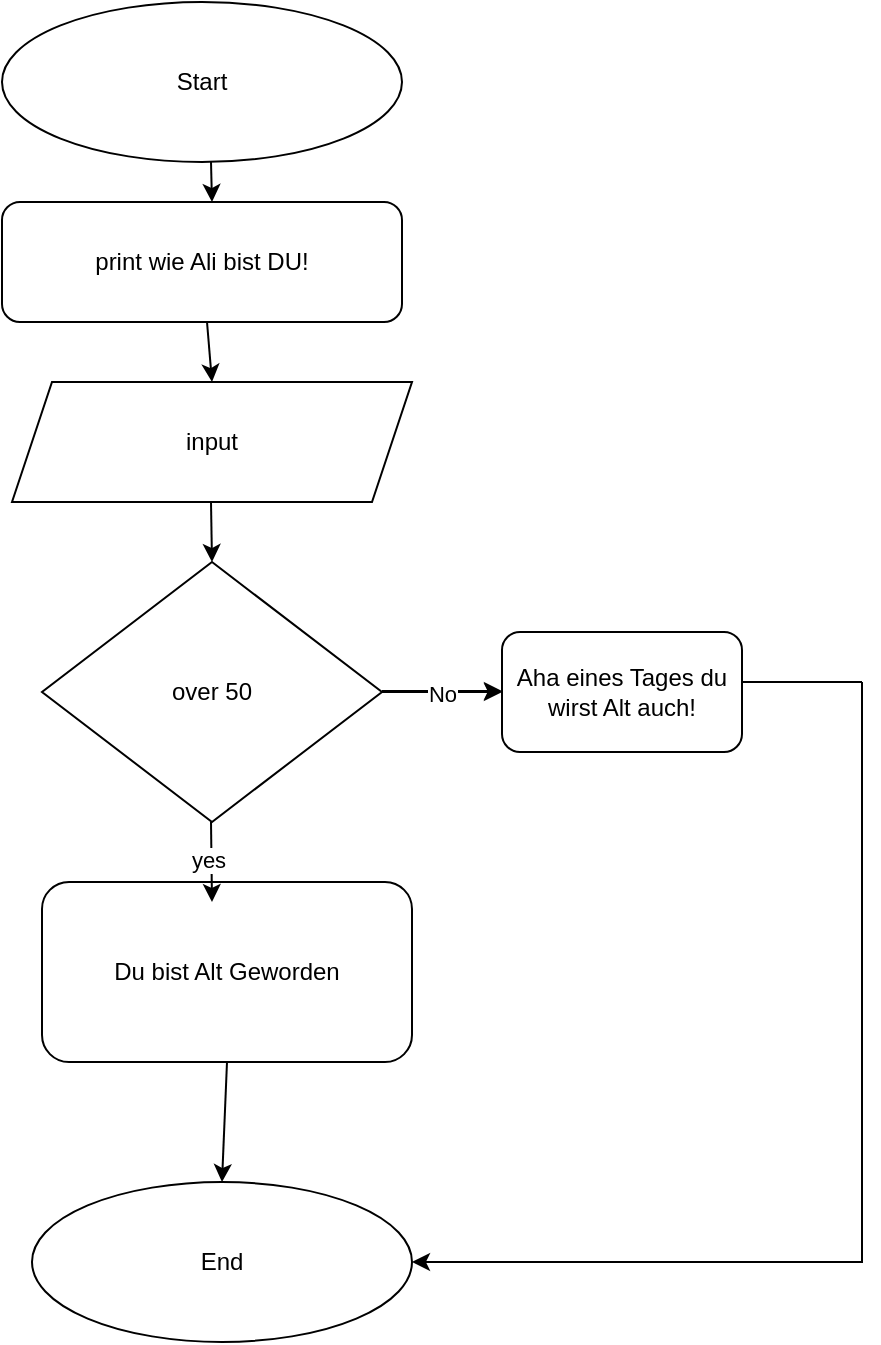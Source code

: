 <mxfile version="28.1.2">
  <diagram name="Seite-1" id="YXeTvXMgNAhoYjU9Dbq3">
    <mxGraphModel dx="1426" dy="841" grid="1" gridSize="10" guides="1" tooltips="1" connect="1" arrows="1" fold="1" page="1" pageScale="1" pageWidth="827" pageHeight="1169" math="0" shadow="0">
      <root>
        <mxCell id="0" />
        <mxCell id="1" parent="0" />
        <mxCell id="j-_EEUoK-tCJKlXLMHS_-1" value="Start" style="ellipse;whiteSpace=wrap;html=1;" vertex="1" parent="1">
          <mxGeometry x="250" y="20" width="200" height="80" as="geometry" />
        </mxCell>
        <mxCell id="j-_EEUoK-tCJKlXLMHS_-2" value="End" style="ellipse;whiteSpace=wrap;html=1;" vertex="1" parent="1">
          <mxGeometry x="265" y="610" width="190" height="80" as="geometry" />
        </mxCell>
        <mxCell id="j-_EEUoK-tCJKlXLMHS_-3" value="input" style="shape=parallelogram;perimeter=parallelogramPerimeter;whiteSpace=wrap;html=1;fixedSize=1;" vertex="1" parent="1">
          <mxGeometry x="255" y="210" width="200" height="60" as="geometry" />
        </mxCell>
        <mxCell id="j-_EEUoK-tCJKlXLMHS_-5" value="" style="endArrow=classic;html=1;rounded=0;" edge="1" parent="1">
          <mxGeometry width="50" height="50" relative="1" as="geometry">
            <mxPoint x="354.5" y="100" as="sourcePoint" />
            <mxPoint x="355" y="120" as="targetPoint" />
          </mxGeometry>
        </mxCell>
        <mxCell id="j-_EEUoK-tCJKlXLMHS_-7" value="" style="endArrow=classic;html=1;rounded=0;entryX=0.5;entryY=0;entryDx=0;entryDy=0;exitX=0.5;exitY=1;exitDx=0;exitDy=0;" edge="1" parent="1" source="j-_EEUoK-tCJKlXLMHS_-11" target="j-_EEUoK-tCJKlXLMHS_-2">
          <mxGeometry width="50" height="50" relative="1" as="geometry">
            <mxPoint x="362.5" y="567" as="sourcePoint" />
            <mxPoint x="362" y="602" as="targetPoint" />
          </mxGeometry>
        </mxCell>
        <mxCell id="j-_EEUoK-tCJKlXLMHS_-9" value="print wie Ali bist DU!" style="rounded=1;whiteSpace=wrap;html=1;" vertex="1" parent="1">
          <mxGeometry x="250" y="120" width="200" height="60" as="geometry" />
        </mxCell>
        <mxCell id="j-_EEUoK-tCJKlXLMHS_-24" value="" style="edgeStyle=orthogonalEdgeStyle;rounded=0;orthogonalLoop=1;jettySize=auto;html=1;" edge="1" parent="1" source="j-_EEUoK-tCJKlXLMHS_-10" target="j-_EEUoK-tCJKlXLMHS_-23">
          <mxGeometry relative="1" as="geometry" />
        </mxCell>
        <mxCell id="j-_EEUoK-tCJKlXLMHS_-10" value="over 50" style="rhombus;whiteSpace=wrap;html=1;" vertex="1" parent="1">
          <mxGeometry x="270" y="300" width="170" height="130" as="geometry" />
        </mxCell>
        <mxCell id="j-_EEUoK-tCJKlXLMHS_-11" value="Du bist Alt Geworden" style="rounded=1;whiteSpace=wrap;html=1;" vertex="1" parent="1">
          <mxGeometry x="270" y="460" width="185" height="90" as="geometry" />
        </mxCell>
        <mxCell id="j-_EEUoK-tCJKlXLMHS_-15" value="" style="endArrow=classic;html=1;rounded=0;" edge="1" parent="1">
          <mxGeometry width="50" height="50" relative="1" as="geometry">
            <mxPoint x="354.5" y="430" as="sourcePoint" />
            <mxPoint x="355" y="470" as="targetPoint" />
          </mxGeometry>
        </mxCell>
        <mxCell id="j-_EEUoK-tCJKlXLMHS_-21" value="yes" style="edgeLabel;html=1;align=center;verticalAlign=middle;resizable=0;points=[];" vertex="1" connectable="0" parent="j-_EEUoK-tCJKlXLMHS_-15">
          <mxGeometry x="-0.069" y="-2" relative="1" as="geometry">
            <mxPoint as="offset" />
          </mxGeometry>
        </mxCell>
        <mxCell id="j-_EEUoK-tCJKlXLMHS_-17" value="" style="endArrow=classic;html=1;rounded=0;" edge="1" parent="1">
          <mxGeometry width="50" height="50" relative="1" as="geometry">
            <mxPoint x="440" y="364.5" as="sourcePoint" />
            <mxPoint x="500" y="364.5" as="targetPoint" />
          </mxGeometry>
        </mxCell>
        <mxCell id="j-_EEUoK-tCJKlXLMHS_-26" value="No" style="edgeLabel;html=1;align=center;verticalAlign=middle;resizable=0;points=[];" vertex="1" connectable="0" parent="j-_EEUoK-tCJKlXLMHS_-17">
          <mxGeometry x="-0.1" y="-2" relative="1" as="geometry">
            <mxPoint x="3" y="-1" as="offset" />
          </mxGeometry>
        </mxCell>
        <mxCell id="j-_EEUoK-tCJKlXLMHS_-19" value="" style="endArrow=classic;html=1;rounded=0;entryX=0.5;entryY=0;entryDx=0;entryDy=0;" edge="1" parent="1" source="j-_EEUoK-tCJKlXLMHS_-9" target="j-_EEUoK-tCJKlXLMHS_-3">
          <mxGeometry width="50" height="50" relative="1" as="geometry">
            <mxPoint x="355" y="180" as="sourcePoint" />
            <mxPoint x="360" y="210" as="targetPoint" />
          </mxGeometry>
        </mxCell>
        <mxCell id="j-_EEUoK-tCJKlXLMHS_-20" value="" style="endArrow=classic;html=1;rounded=0;entryX=0.5;entryY=0;entryDx=0;entryDy=0;" edge="1" parent="1" target="j-_EEUoK-tCJKlXLMHS_-10">
          <mxGeometry width="50" height="50" relative="1" as="geometry">
            <mxPoint x="354.5" y="270" as="sourcePoint" />
            <mxPoint x="355" y="300" as="targetPoint" />
          </mxGeometry>
        </mxCell>
        <mxCell id="j-_EEUoK-tCJKlXLMHS_-23" value="Aha eines Tages du wirst Alt auch!" style="rounded=1;whiteSpace=wrap;html=1;" vertex="1" parent="1">
          <mxGeometry x="500" y="335" width="120" height="60" as="geometry" />
        </mxCell>
        <mxCell id="j-_EEUoK-tCJKlXLMHS_-28" value="" style="group" vertex="1" connectable="0" parent="1">
          <mxGeometry x="620" y="360" width="60" height="290" as="geometry" />
        </mxCell>
        <mxCell id="j-_EEUoK-tCJKlXLMHS_-16" value="" style="endArrow=classic;html=1;rounded=0;entryX=1;entryY=0.5;entryDx=0;entryDy=0;" edge="1" parent="j-_EEUoK-tCJKlXLMHS_-28" target="j-_EEUoK-tCJKlXLMHS_-2">
          <mxGeometry width="50" height="50" relative="1" as="geometry">
            <mxPoint x="60" as="sourcePoint" />
            <mxPoint x="60" y="260" as="targetPoint" />
            <Array as="points">
              <mxPoint x="60" y="290" />
            </Array>
          </mxGeometry>
        </mxCell>
        <mxCell id="j-_EEUoK-tCJKlXLMHS_-27" value="" style="endArrow=none;html=1;rounded=0;" edge="1" parent="j-_EEUoK-tCJKlXLMHS_-28">
          <mxGeometry width="50" height="50" relative="1" as="geometry">
            <mxPoint as="sourcePoint" />
            <mxPoint x="60" as="targetPoint" />
          </mxGeometry>
        </mxCell>
      </root>
    </mxGraphModel>
  </diagram>
</mxfile>

